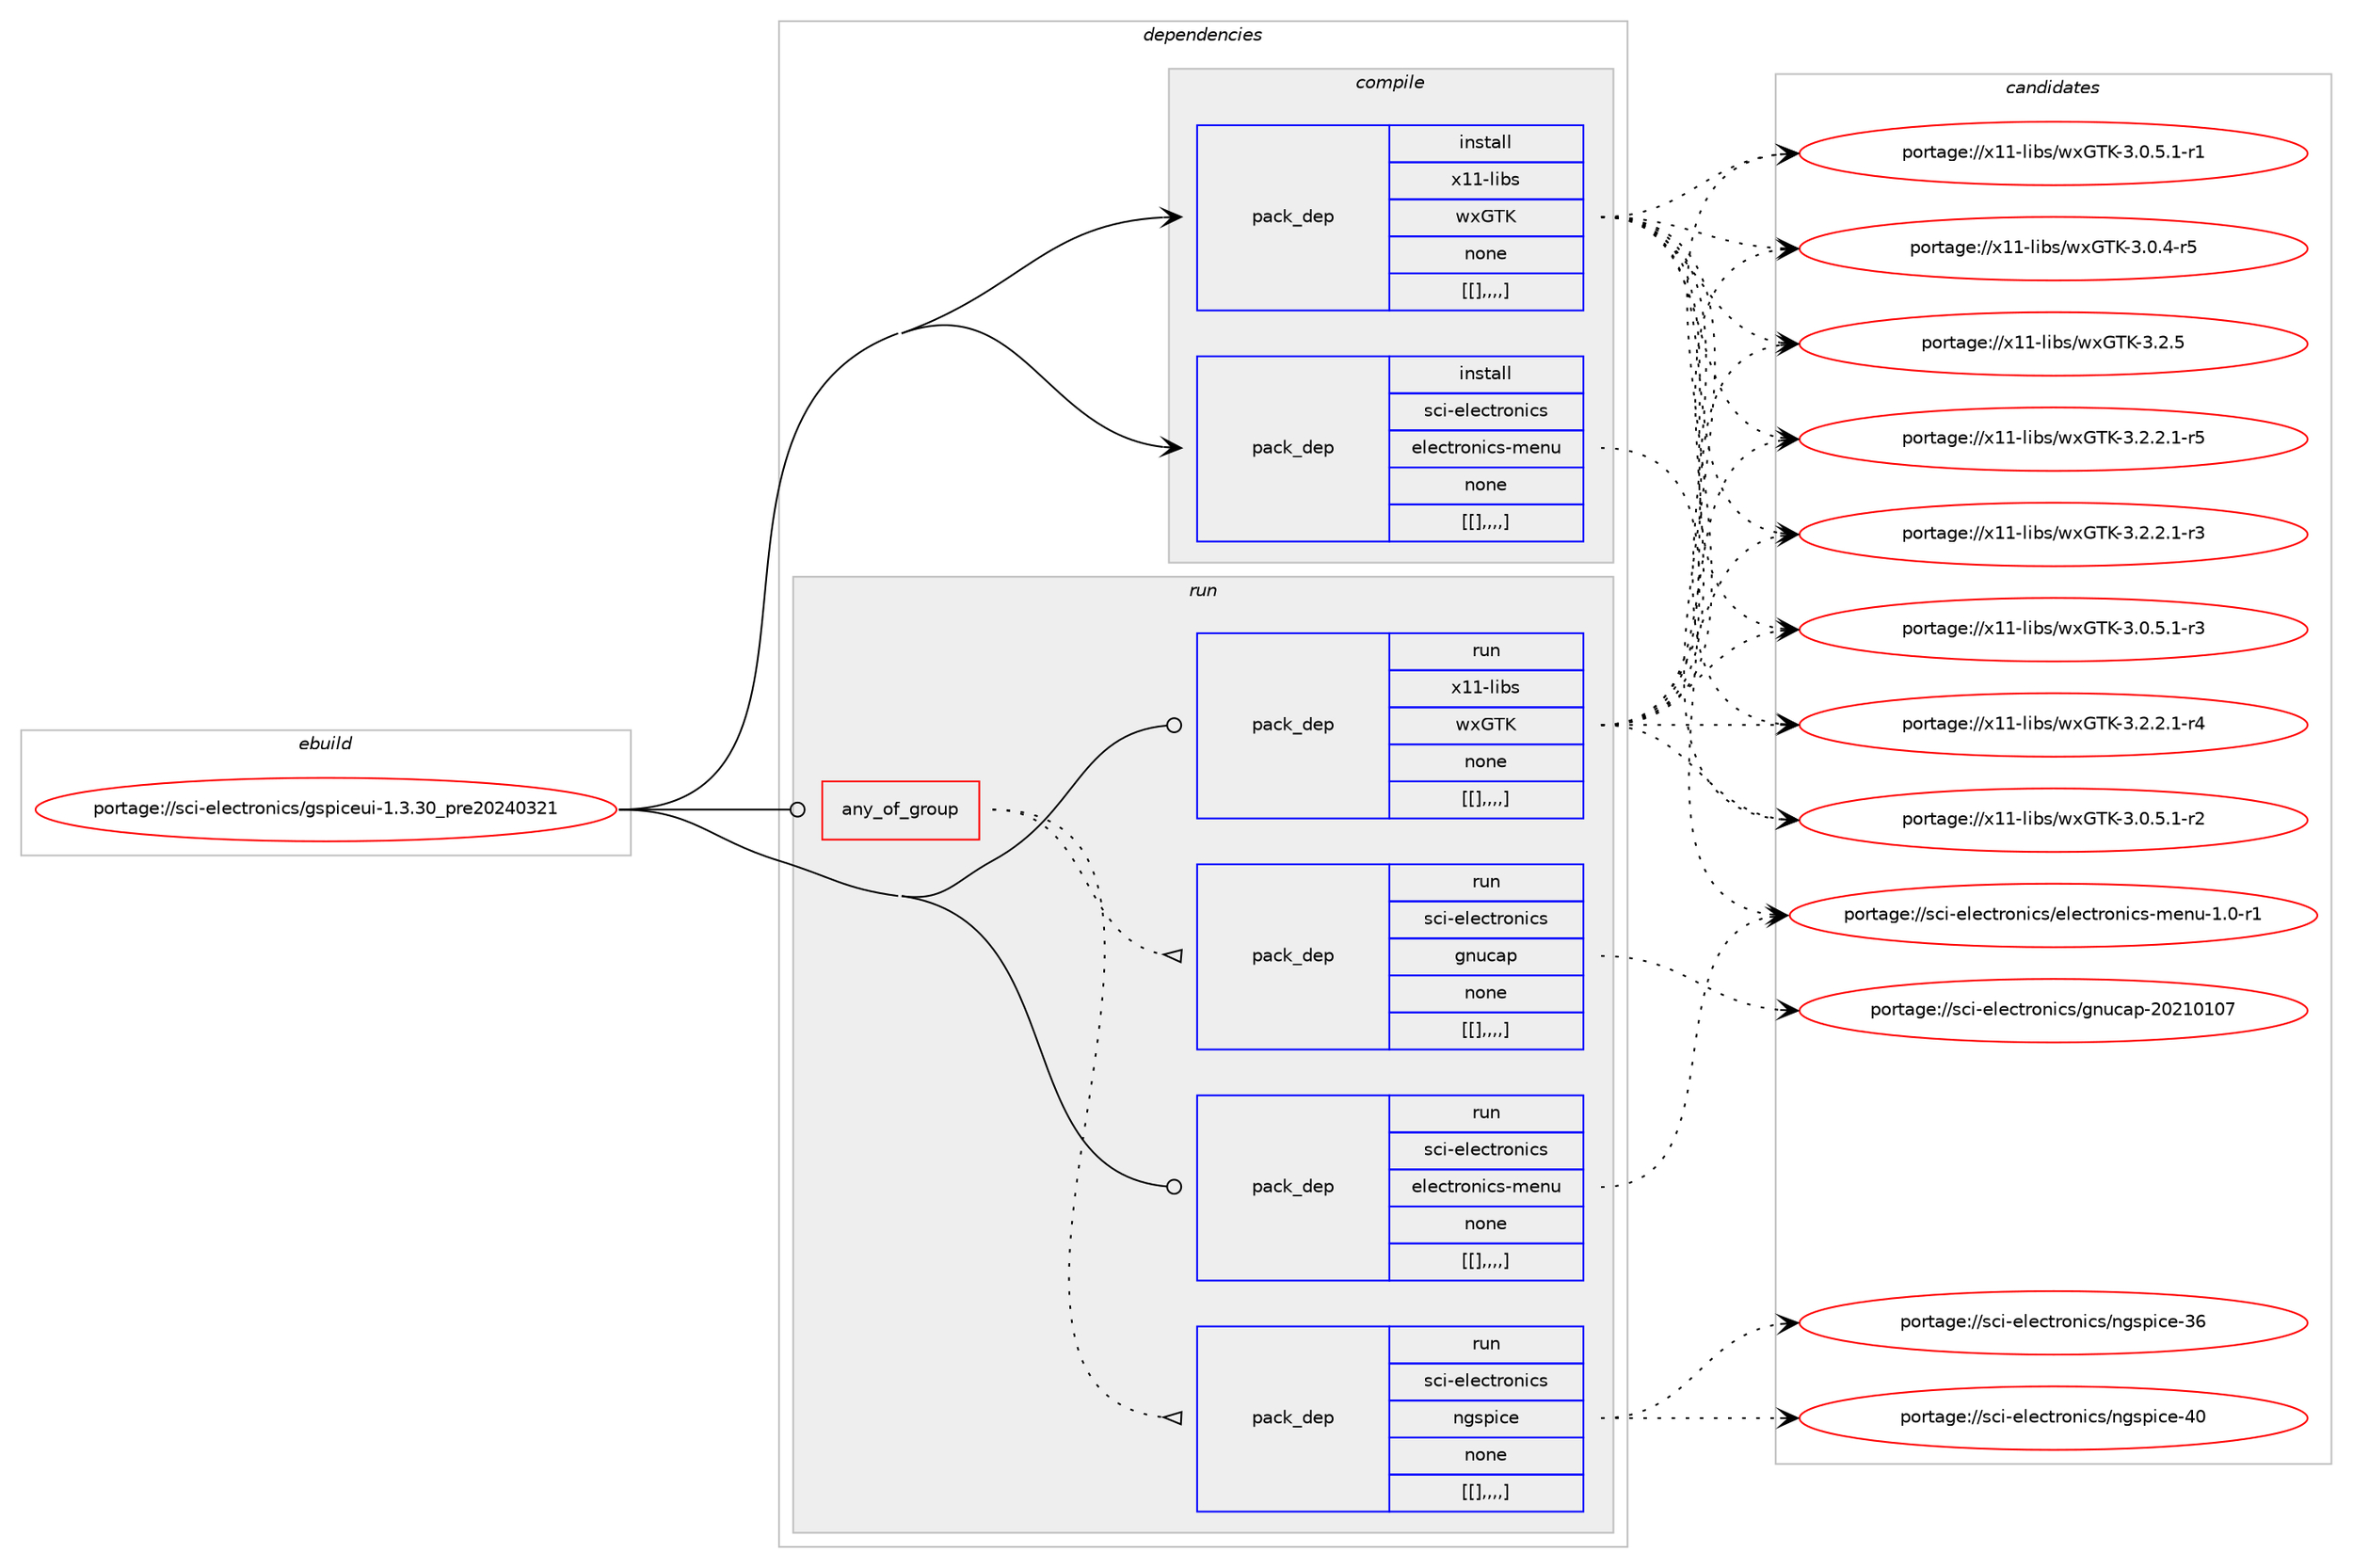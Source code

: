 digraph prolog {

# *************
# Graph options
# *************

newrank=true;
concentrate=true;
compound=true;
graph [rankdir=LR,fontname=Helvetica,fontsize=10,ranksep=1.5];#, ranksep=2.5, nodesep=0.2];
edge  [arrowhead=vee];
node  [fontname=Helvetica,fontsize=10];

# **********
# The ebuild
# **********

subgraph cluster_leftcol {
color=gray;
label=<<i>ebuild</i>>;
id [label="portage://sci-electronics/gspiceui-1.3.30_pre20240321", color=red, width=4, href="../sci-electronics/gspiceui-1.3.30_pre20240321.svg"];
}

# ****************
# The dependencies
# ****************

subgraph cluster_midcol {
color=gray;
label=<<i>dependencies</i>>;
subgraph cluster_compile {
fillcolor="#eeeeee";
style=filled;
label=<<i>compile</i>>;
subgraph pack8246 {
dependency13258 [label=<<TABLE BORDER="0" CELLBORDER="1" CELLSPACING="0" CELLPADDING="4" WIDTH="220"><TR><TD ROWSPAN="6" CELLPADDING="30">pack_dep</TD></TR><TR><TD WIDTH="110">install</TD></TR><TR><TD>sci-electronics</TD></TR><TR><TD>electronics-menu</TD></TR><TR><TD>none</TD></TR><TR><TD>[[],,,,]</TD></TR></TABLE>>, shape=none, color=blue];
}
id:e -> dependency13258:w [weight=20,style="solid",arrowhead="vee"];
subgraph pack8247 {
dependency13259 [label=<<TABLE BORDER="0" CELLBORDER="1" CELLSPACING="0" CELLPADDING="4" WIDTH="220"><TR><TD ROWSPAN="6" CELLPADDING="30">pack_dep</TD></TR><TR><TD WIDTH="110">install</TD></TR><TR><TD>x11-libs</TD></TR><TR><TD>wxGTK</TD></TR><TR><TD>none</TD></TR><TR><TD>[[],,,,]</TD></TR></TABLE>>, shape=none, color=blue];
}
id:e -> dependency13259:w [weight=20,style="solid",arrowhead="vee"];
}
subgraph cluster_compileandrun {
fillcolor="#eeeeee";
style=filled;
label=<<i>compile and run</i>>;
}
subgraph cluster_run {
fillcolor="#eeeeee";
style=filled;
label=<<i>run</i>>;
subgraph any31 {
dependency13260 [label=<<TABLE BORDER="0" CELLBORDER="1" CELLSPACING="0" CELLPADDING="4"><TR><TD CELLPADDING="10">any_of_group</TD></TR></TABLE>>, shape=none, color=red];subgraph pack8248 {
dependency13261 [label=<<TABLE BORDER="0" CELLBORDER="1" CELLSPACING="0" CELLPADDING="4" WIDTH="220"><TR><TD ROWSPAN="6" CELLPADDING="30">pack_dep</TD></TR><TR><TD WIDTH="110">run</TD></TR><TR><TD>sci-electronics</TD></TR><TR><TD>ngspice</TD></TR><TR><TD>none</TD></TR><TR><TD>[[],,,,]</TD></TR></TABLE>>, shape=none, color=blue];
}
dependency13260:e -> dependency13261:w [weight=20,style="dotted",arrowhead="oinv"];
subgraph pack8249 {
dependency13262 [label=<<TABLE BORDER="0" CELLBORDER="1" CELLSPACING="0" CELLPADDING="4" WIDTH="220"><TR><TD ROWSPAN="6" CELLPADDING="30">pack_dep</TD></TR><TR><TD WIDTH="110">run</TD></TR><TR><TD>sci-electronics</TD></TR><TR><TD>gnucap</TD></TR><TR><TD>none</TD></TR><TR><TD>[[],,,,]</TD></TR></TABLE>>, shape=none, color=blue];
}
dependency13260:e -> dependency13262:w [weight=20,style="dotted",arrowhead="oinv"];
}
id:e -> dependency13260:w [weight=20,style="solid",arrowhead="odot"];
subgraph pack8250 {
dependency13263 [label=<<TABLE BORDER="0" CELLBORDER="1" CELLSPACING="0" CELLPADDING="4" WIDTH="220"><TR><TD ROWSPAN="6" CELLPADDING="30">pack_dep</TD></TR><TR><TD WIDTH="110">run</TD></TR><TR><TD>sci-electronics</TD></TR><TR><TD>electronics-menu</TD></TR><TR><TD>none</TD></TR><TR><TD>[[],,,,]</TD></TR></TABLE>>, shape=none, color=blue];
}
id:e -> dependency13263:w [weight=20,style="solid",arrowhead="odot"];
subgraph pack8251 {
dependency13264 [label=<<TABLE BORDER="0" CELLBORDER="1" CELLSPACING="0" CELLPADDING="4" WIDTH="220"><TR><TD ROWSPAN="6" CELLPADDING="30">pack_dep</TD></TR><TR><TD WIDTH="110">run</TD></TR><TR><TD>x11-libs</TD></TR><TR><TD>wxGTK</TD></TR><TR><TD>none</TD></TR><TR><TD>[[],,,,]</TD></TR></TABLE>>, shape=none, color=blue];
}
id:e -> dependency13264:w [weight=20,style="solid",arrowhead="odot"];
}
}

# **************
# The candidates
# **************

subgraph cluster_choices {
rank=same;
color=gray;
label=<<i>candidates</i>>;

subgraph choice8246 {
color=black;
nodesep=1;
choice1159910545101108101991161141111101059911547101108101991161141111101059911545109101110117454946484511449 [label="portage://sci-electronics/electronics-menu-1.0-r1", color=red, width=4,href="../sci-electronics/electronics-menu-1.0-r1.svg"];
dependency13258:e -> choice1159910545101108101991161141111101059911547101108101991161141111101059911545109101110117454946484511449:w [style=dotted,weight="100"];
}
subgraph choice8247 {
color=black;
nodesep=1;
choice1204949451081059811547119120718475455146504653 [label="portage://x11-libs/wxGTK-3.2.5", color=red, width=4,href="../x11-libs/wxGTK-3.2.5.svg"];
choice120494945108105981154711912071847545514650465046494511453 [label="portage://x11-libs/wxGTK-3.2.2.1-r5", color=red, width=4,href="../x11-libs/wxGTK-3.2.2.1-r5.svg"];
choice120494945108105981154711912071847545514650465046494511452 [label="portage://x11-libs/wxGTK-3.2.2.1-r4", color=red, width=4,href="../x11-libs/wxGTK-3.2.2.1-r4.svg"];
choice120494945108105981154711912071847545514650465046494511451 [label="portage://x11-libs/wxGTK-3.2.2.1-r3", color=red, width=4,href="../x11-libs/wxGTK-3.2.2.1-r3.svg"];
choice120494945108105981154711912071847545514648465346494511451 [label="portage://x11-libs/wxGTK-3.0.5.1-r3", color=red, width=4,href="../x11-libs/wxGTK-3.0.5.1-r3.svg"];
choice120494945108105981154711912071847545514648465346494511450 [label="portage://x11-libs/wxGTK-3.0.5.1-r2", color=red, width=4,href="../x11-libs/wxGTK-3.0.5.1-r2.svg"];
choice120494945108105981154711912071847545514648465346494511449 [label="portage://x11-libs/wxGTK-3.0.5.1-r1", color=red, width=4,href="../x11-libs/wxGTK-3.0.5.1-r1.svg"];
choice12049494510810598115471191207184754551464846524511453 [label="portage://x11-libs/wxGTK-3.0.4-r5", color=red, width=4,href="../x11-libs/wxGTK-3.0.4-r5.svg"];
dependency13259:e -> choice1204949451081059811547119120718475455146504653:w [style=dotted,weight="100"];
dependency13259:e -> choice120494945108105981154711912071847545514650465046494511453:w [style=dotted,weight="100"];
dependency13259:e -> choice120494945108105981154711912071847545514650465046494511452:w [style=dotted,weight="100"];
dependency13259:e -> choice120494945108105981154711912071847545514650465046494511451:w [style=dotted,weight="100"];
dependency13259:e -> choice120494945108105981154711912071847545514648465346494511451:w [style=dotted,weight="100"];
dependency13259:e -> choice120494945108105981154711912071847545514648465346494511450:w [style=dotted,weight="100"];
dependency13259:e -> choice120494945108105981154711912071847545514648465346494511449:w [style=dotted,weight="100"];
dependency13259:e -> choice12049494510810598115471191207184754551464846524511453:w [style=dotted,weight="100"];
}
subgraph choice8248 {
color=black;
nodesep=1;
choice115991054510110810199116114111110105991154711010311511210599101455248 [label="portage://sci-electronics/ngspice-40", color=red, width=4,href="../sci-electronics/ngspice-40.svg"];
choice115991054510110810199116114111110105991154711010311511210599101455154 [label="portage://sci-electronics/ngspice-36", color=red, width=4,href="../sci-electronics/ngspice-36.svg"];
dependency13261:e -> choice115991054510110810199116114111110105991154711010311511210599101455248:w [style=dotted,weight="100"];
dependency13261:e -> choice115991054510110810199116114111110105991154711010311511210599101455154:w [style=dotted,weight="100"];
}
subgraph choice8249 {
color=black;
nodesep=1;
choice11599105451011081019911611411111010599115471031101179997112455048504948494855 [label="portage://sci-electronics/gnucap-20210107", color=red, width=4,href="../sci-electronics/gnucap-20210107.svg"];
dependency13262:e -> choice11599105451011081019911611411111010599115471031101179997112455048504948494855:w [style=dotted,weight="100"];
}
subgraph choice8250 {
color=black;
nodesep=1;
choice1159910545101108101991161141111101059911547101108101991161141111101059911545109101110117454946484511449 [label="portage://sci-electronics/electronics-menu-1.0-r1", color=red, width=4,href="../sci-electronics/electronics-menu-1.0-r1.svg"];
dependency13263:e -> choice1159910545101108101991161141111101059911547101108101991161141111101059911545109101110117454946484511449:w [style=dotted,weight="100"];
}
subgraph choice8251 {
color=black;
nodesep=1;
choice1204949451081059811547119120718475455146504653 [label="portage://x11-libs/wxGTK-3.2.5", color=red, width=4,href="../x11-libs/wxGTK-3.2.5.svg"];
choice120494945108105981154711912071847545514650465046494511453 [label="portage://x11-libs/wxGTK-3.2.2.1-r5", color=red, width=4,href="../x11-libs/wxGTK-3.2.2.1-r5.svg"];
choice120494945108105981154711912071847545514650465046494511452 [label="portage://x11-libs/wxGTK-3.2.2.1-r4", color=red, width=4,href="../x11-libs/wxGTK-3.2.2.1-r4.svg"];
choice120494945108105981154711912071847545514650465046494511451 [label="portage://x11-libs/wxGTK-3.2.2.1-r3", color=red, width=4,href="../x11-libs/wxGTK-3.2.2.1-r3.svg"];
choice120494945108105981154711912071847545514648465346494511451 [label="portage://x11-libs/wxGTK-3.0.5.1-r3", color=red, width=4,href="../x11-libs/wxGTK-3.0.5.1-r3.svg"];
choice120494945108105981154711912071847545514648465346494511450 [label="portage://x11-libs/wxGTK-3.0.5.1-r2", color=red, width=4,href="../x11-libs/wxGTK-3.0.5.1-r2.svg"];
choice120494945108105981154711912071847545514648465346494511449 [label="portage://x11-libs/wxGTK-3.0.5.1-r1", color=red, width=4,href="../x11-libs/wxGTK-3.0.5.1-r1.svg"];
choice12049494510810598115471191207184754551464846524511453 [label="portage://x11-libs/wxGTK-3.0.4-r5", color=red, width=4,href="../x11-libs/wxGTK-3.0.4-r5.svg"];
dependency13264:e -> choice1204949451081059811547119120718475455146504653:w [style=dotted,weight="100"];
dependency13264:e -> choice120494945108105981154711912071847545514650465046494511453:w [style=dotted,weight="100"];
dependency13264:e -> choice120494945108105981154711912071847545514650465046494511452:w [style=dotted,weight="100"];
dependency13264:e -> choice120494945108105981154711912071847545514650465046494511451:w [style=dotted,weight="100"];
dependency13264:e -> choice120494945108105981154711912071847545514648465346494511451:w [style=dotted,weight="100"];
dependency13264:e -> choice120494945108105981154711912071847545514648465346494511450:w [style=dotted,weight="100"];
dependency13264:e -> choice120494945108105981154711912071847545514648465346494511449:w [style=dotted,weight="100"];
dependency13264:e -> choice12049494510810598115471191207184754551464846524511453:w [style=dotted,weight="100"];
}
}

}
